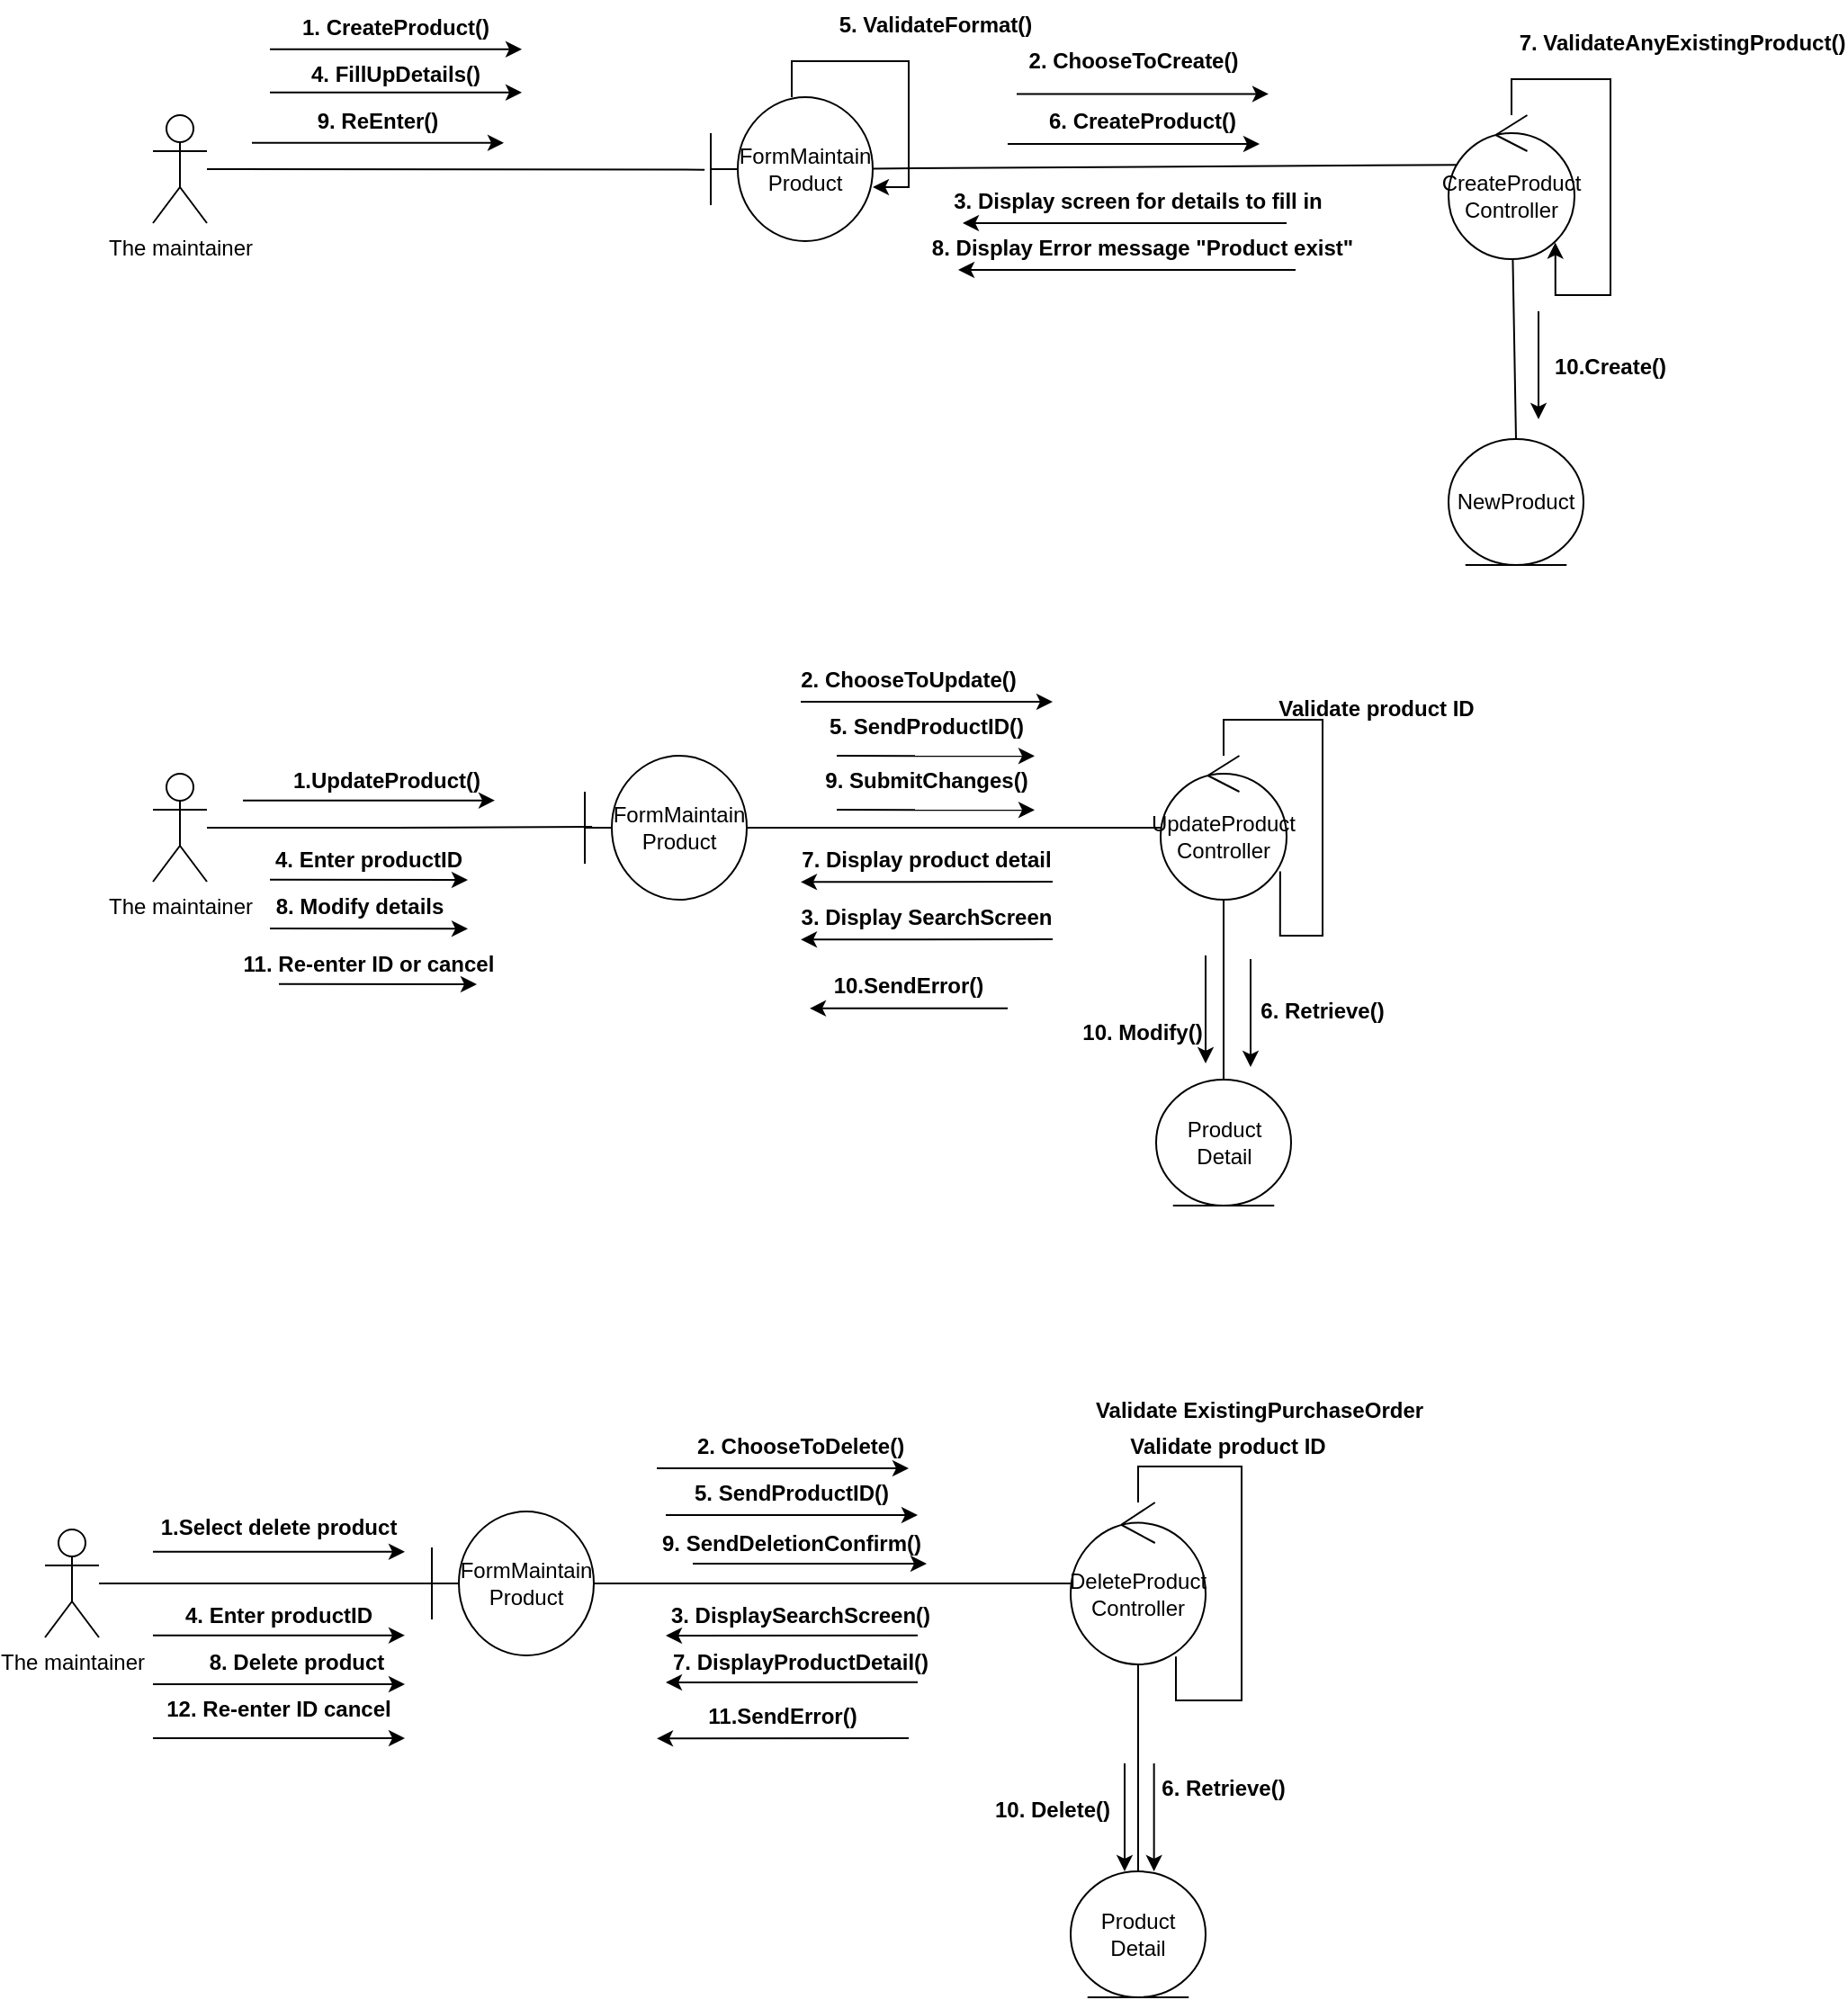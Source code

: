 <mxfile version="13.8.3" type="github">
  <diagram id="UbaRQ7SZipwC_jb8pstA" name="Page-1">
    <mxGraphModel dx="2523" dy="934" grid="1" gridSize="10" guides="1" tooltips="1" connect="1" arrows="1" fold="1" page="1" pageScale="1" pageWidth="850" pageHeight="1100" math="0" shadow="0">
      <root>
        <mxCell id="0" />
        <mxCell id="1" parent="0" />
        <mxCell id="t10QagFbox6d3jLnH6TC-21" style="edgeStyle=none;rounded=0;orthogonalLoop=1;jettySize=auto;html=1;entryX=-0.038;entryY=0.504;entryDx=0;entryDy=0;entryPerimeter=0;endArrow=none;endFill=0;" edge="1" parent="1" source="t10QagFbox6d3jLnH6TC-1" target="t10QagFbox6d3jLnH6TC-2">
          <mxGeometry relative="1" as="geometry">
            <mxPoint x="278.38" y="326.8" as="targetPoint" />
          </mxGeometry>
        </mxCell>
        <mxCell id="t10QagFbox6d3jLnH6TC-1" value="The maintainer" style="shape=umlActor;verticalLabelPosition=bottom;verticalAlign=top;html=1;" vertex="1" parent="1">
          <mxGeometry x="30" y="294" width="30" height="60" as="geometry" />
        </mxCell>
        <mxCell id="t10QagFbox6d3jLnH6TC-9" style="edgeStyle=orthogonalEdgeStyle;rounded=0;orthogonalLoop=1;jettySize=auto;html=1;endArrow=classic;endFill=1;entryX=1;entryY=0.625;entryDx=0;entryDy=0;entryPerimeter=0;" edge="1" parent="1" source="t10QagFbox6d3jLnH6TC-2" target="t10QagFbox6d3jLnH6TC-2">
          <mxGeometry relative="1" as="geometry">
            <mxPoint x="440" y="214" as="targetPoint" />
          </mxGeometry>
        </mxCell>
        <mxCell id="t10QagFbox6d3jLnH6TC-10" style="rounded=0;orthogonalLoop=1;jettySize=auto;html=1;entryX=0.094;entryY=0.345;entryDx=0;entryDy=0;entryPerimeter=0;endArrow=none;endFill=0;" edge="1" parent="1" source="t10QagFbox6d3jLnH6TC-2" target="t10QagFbox6d3jLnH6TC-3">
          <mxGeometry relative="1" as="geometry" />
        </mxCell>
        <mxCell id="t10QagFbox6d3jLnH6TC-2" value="FormMaintain&lt;br&gt;Product" style="shape=umlBoundary;whiteSpace=wrap;html=1;" vertex="1" parent="1">
          <mxGeometry x="340" y="284" width="90" height="80" as="geometry" />
        </mxCell>
        <mxCell id="t10QagFbox6d3jLnH6TC-14" style="edgeStyle=none;rounded=0;orthogonalLoop=1;jettySize=auto;html=1;entryX=0.5;entryY=0;entryDx=0;entryDy=0;endArrow=none;endFill=0;" edge="1" parent="1" source="t10QagFbox6d3jLnH6TC-3" target="t10QagFbox6d3jLnH6TC-13">
          <mxGeometry relative="1" as="geometry" />
        </mxCell>
        <mxCell id="t10QagFbox6d3jLnH6TC-27" style="edgeStyle=orthogonalEdgeStyle;rounded=0;orthogonalLoop=1;jettySize=auto;html=1;endArrow=classic;endFill=1;entryX=0.848;entryY=0.885;entryDx=0;entryDy=0;entryPerimeter=0;" edge="1" parent="1" source="t10QagFbox6d3jLnH6TC-3" target="t10QagFbox6d3jLnH6TC-3">
          <mxGeometry relative="1" as="geometry">
            <mxPoint x="785.0" y="270" as="targetPoint" />
          </mxGeometry>
        </mxCell>
        <mxCell id="t10QagFbox6d3jLnH6TC-3" value="CreateProduct&lt;br&gt;Controller" style="ellipse;shape=umlControl;whiteSpace=wrap;html=1;" vertex="1" parent="1">
          <mxGeometry x="750" y="294" width="70" height="80" as="geometry" />
        </mxCell>
        <mxCell id="t10QagFbox6d3jLnH6TC-5" value="1. CreateProduct()" style="text;align=center;fontStyle=1;verticalAlign=middle;spacingLeft=3;spacingRight=3;strokeColor=none;rotatable=0;points=[[0,0.5],[1,0.5]];portConstraint=eastwest;" vertex="1" parent="1">
          <mxGeometry x="125" y="231.41" width="80" height="26" as="geometry" />
        </mxCell>
        <mxCell id="t10QagFbox6d3jLnH6TC-11" value="5. ValidateFormat()" style="text;align=center;fontStyle=1;verticalAlign=middle;spacingLeft=3;spacingRight=3;strokeColor=none;rotatable=0;points=[[0,0.5],[1,0.5]];portConstraint=eastwest;" vertex="1" parent="1">
          <mxGeometry x="425" y="230" width="80" height="26" as="geometry" />
        </mxCell>
        <mxCell id="t10QagFbox6d3jLnH6TC-12" value="6. CreateProduct()" style="text;align=center;fontStyle=1;verticalAlign=middle;spacingLeft=3;spacingRight=3;strokeColor=none;rotatable=0;points=[[0,0.5],[1,0.5]];portConstraint=eastwest;" vertex="1" parent="1">
          <mxGeometry x="540" y="283.41" width="80" height="26" as="geometry" />
        </mxCell>
        <mxCell id="t10QagFbox6d3jLnH6TC-13" value="NewProduct" style="ellipse;shape=umlEntity;whiteSpace=wrap;html=1;" vertex="1" parent="1">
          <mxGeometry x="750" y="474" width="75" height="70" as="geometry" />
        </mxCell>
        <mxCell id="t10QagFbox6d3jLnH6TC-15" value="10.Create()" style="text;align=center;fontStyle=1;verticalAlign=middle;spacingLeft=3;spacingRight=3;strokeColor=none;rotatable=0;points=[[0,0.5],[1,0.5]];portConstraint=eastwest;" vertex="1" parent="1">
          <mxGeometry x="800" y="420" width="80" height="26" as="geometry" />
        </mxCell>
        <mxCell id="t10QagFbox6d3jLnH6TC-22" value="3. Display screen for details to fill in" style="text;align=center;fontStyle=1;verticalAlign=middle;spacingLeft=3;spacingRight=3;strokeColor=none;rotatable=0;points=[[0,0.5],[1,0.5]];portConstraint=eastwest;" vertex="1" parent="1">
          <mxGeometry x="537.5" y="328" width="80" height="26" as="geometry" />
        </mxCell>
        <mxCell id="t10QagFbox6d3jLnH6TC-25" value="4. FillUpDetails()" style="text;align=center;fontStyle=1;verticalAlign=middle;spacingLeft=3;spacingRight=3;strokeColor=none;rotatable=0;points=[[0,0.5],[1,0.5]];portConstraint=eastwest;" vertex="1" parent="1">
          <mxGeometry x="125" y="257.41" width="80" height="26" as="geometry" />
        </mxCell>
        <mxCell id="t10QagFbox6d3jLnH6TC-28" value="7. ValidateAnyExistingProduct()" style="text;align=center;fontStyle=1;verticalAlign=middle;spacingLeft=3;spacingRight=3;strokeColor=none;rotatable=0;points=[[0,0.5],[1,0.5]];portConstraint=eastwest;" vertex="1" parent="1">
          <mxGeometry x="840" y="240" width="80" height="26" as="geometry" />
        </mxCell>
        <mxCell id="t10QagFbox6d3jLnH6TC-29" value="8. Display Error message &quot;Product exist&quot;" style="text;align=center;fontStyle=1;verticalAlign=middle;spacingLeft=3;spacingRight=3;strokeColor=none;rotatable=0;points=[[0,0.5],[1,0.5]];portConstraint=eastwest;" vertex="1" parent="1">
          <mxGeometry x="540" y="354" width="80" height="26" as="geometry" />
        </mxCell>
        <mxCell id="t10QagFbox6d3jLnH6TC-30" value="9. ReEnter()" style="text;align=center;fontStyle=1;verticalAlign=middle;spacingLeft=3;spacingRight=3;strokeColor=none;rotatable=0;points=[[0,0.5],[1,0.5]];portConstraint=eastwest;" vertex="1" parent="1">
          <mxGeometry x="115" y="283.41" width="80" height="26" as="geometry" />
        </mxCell>
        <mxCell id="t10QagFbox6d3jLnH6TC-36" style="edgeStyle=orthogonalEdgeStyle;rounded=0;orthogonalLoop=1;jettySize=auto;html=1;entryX=0.045;entryY=0.494;entryDx=0;entryDy=0;entryPerimeter=0;endArrow=none;endFill=0;" edge="1" parent="1" source="t10QagFbox6d3jLnH6TC-32" target="t10QagFbox6d3jLnH6TC-35">
          <mxGeometry relative="1" as="geometry" />
        </mxCell>
        <mxCell id="t10QagFbox6d3jLnH6TC-32" value="The maintainer" style="shape=umlActor;verticalLabelPosition=bottom;verticalAlign=top;html=1;" vertex="1" parent="1">
          <mxGeometry x="30" y="660" width="30" height="60" as="geometry" />
        </mxCell>
        <mxCell id="t10QagFbox6d3jLnH6TC-41" style="edgeStyle=orthogonalEdgeStyle;rounded=0;orthogonalLoop=1;jettySize=auto;html=1;endArrow=none;endFill=0;" edge="1" parent="1" source="t10QagFbox6d3jLnH6TC-35" target="t10QagFbox6d3jLnH6TC-40">
          <mxGeometry relative="1" as="geometry" />
        </mxCell>
        <mxCell id="t10QagFbox6d3jLnH6TC-35" value="FormMaintain&lt;br&gt;Product" style="shape=umlBoundary;whiteSpace=wrap;html=1;" vertex="1" parent="1">
          <mxGeometry x="270" y="650" width="90" height="80" as="geometry" />
        </mxCell>
        <mxCell id="t10QagFbox6d3jLnH6TC-37" value="1.UpdateProduct()" style="text;align=center;fontStyle=1;verticalAlign=middle;spacingLeft=3;spacingRight=3;strokeColor=none;rotatable=0;points=[[0,0.5],[1,0.5]];portConstraint=eastwest;" vertex="1" parent="1">
          <mxGeometry x="120" y="650" width="80" height="26" as="geometry" />
        </mxCell>
        <mxCell id="t10QagFbox6d3jLnH6TC-39" value="2. ChooseToCreate()" style="text;align=center;fontStyle=1;verticalAlign=middle;spacingLeft=3;spacingRight=3;strokeColor=none;rotatable=0;points=[[0,0.5],[1,0.5]];portConstraint=eastwest;" vertex="1" parent="1">
          <mxGeometry x="535" y="250" width="80" height="26" as="geometry" />
        </mxCell>
        <mxCell id="t10QagFbox6d3jLnH6TC-49" style="edgeStyle=orthogonalEdgeStyle;rounded=0;orthogonalLoop=1;jettySize=auto;html=1;entryX=0.5;entryY=0;entryDx=0;entryDy=0;endArrow=none;endFill=0;" edge="1" parent="1" source="t10QagFbox6d3jLnH6TC-40" target="t10QagFbox6d3jLnH6TC-48">
          <mxGeometry relative="1" as="geometry" />
        </mxCell>
        <mxCell id="t10QagFbox6d3jLnH6TC-40" value="UpdateProduct&lt;br&gt;Controller" style="ellipse;shape=umlControl;whiteSpace=wrap;html=1;" vertex="1" parent="1">
          <mxGeometry x="590" y="650" width="70" height="80" as="geometry" />
        </mxCell>
        <mxCell id="t10QagFbox6d3jLnH6TC-42" value="2. ChooseToUpdate()" style="text;align=center;fontStyle=1;verticalAlign=middle;spacingLeft=3;spacingRight=3;strokeColor=none;rotatable=0;points=[[0,0.5],[1,0.5]];portConstraint=eastwest;" vertex="1" parent="1">
          <mxGeometry x="410" y="594" width="80" height="26" as="geometry" />
        </mxCell>
        <mxCell id="t10QagFbox6d3jLnH6TC-43" value="3. Display SearchScreen" style="text;align=center;fontStyle=1;verticalAlign=middle;spacingLeft=3;spacingRight=3;strokeColor=none;rotatable=0;points=[[0,0.5],[1,0.5]];portConstraint=eastwest;" vertex="1" parent="1">
          <mxGeometry x="420" y="726" width="80" height="26" as="geometry" />
        </mxCell>
        <mxCell id="t10QagFbox6d3jLnH6TC-44" value="4. Enter productID" style="text;align=center;fontStyle=1;verticalAlign=middle;spacingLeft=3;spacingRight=3;strokeColor=none;rotatable=0;points=[[0,0.5],[1,0.5]];portConstraint=eastwest;" vertex="1" parent="1">
          <mxGeometry x="110" y="694" width="80" height="26" as="geometry" />
        </mxCell>
        <mxCell id="t10QagFbox6d3jLnH6TC-46" style="edgeStyle=orthogonalEdgeStyle;rounded=0;orthogonalLoop=1;jettySize=auto;html=1;entryX=0.949;entryY=0.803;entryDx=0;entryDy=0;entryPerimeter=0;endArrow=none;endFill=0;" edge="1" parent="1" source="t10QagFbox6d3jLnH6TC-40" target="t10QagFbox6d3jLnH6TC-40">
          <mxGeometry relative="1" as="geometry" />
        </mxCell>
        <mxCell id="t10QagFbox6d3jLnH6TC-47" value="Validate product ID" style="text;align=center;fontStyle=1;verticalAlign=middle;spacingLeft=3;spacingRight=3;strokeColor=none;rotatable=0;points=[[0,0.5],[1,0.5]];portConstraint=eastwest;" vertex="1" parent="1">
          <mxGeometry x="670" y="610" width="80" height="26" as="geometry" />
        </mxCell>
        <mxCell id="t10QagFbox6d3jLnH6TC-48" value="Product Detail" style="ellipse;shape=umlEntity;whiteSpace=wrap;html=1;" vertex="1" parent="1">
          <mxGeometry x="587.5" y="830" width="75" height="70" as="geometry" />
        </mxCell>
        <mxCell id="t10QagFbox6d3jLnH6TC-50" value="7. Display product detail" style="text;align=center;fontStyle=1;verticalAlign=middle;spacingLeft=3;spacingRight=3;strokeColor=none;rotatable=0;points=[[0,0.5],[1,0.5]];portConstraint=eastwest;" vertex="1" parent="1">
          <mxGeometry x="420" y="694" width="80" height="26" as="geometry" />
        </mxCell>
        <mxCell id="t10QagFbox6d3jLnH6TC-51" value="8. Modify details" style="text;align=center;fontStyle=1;verticalAlign=middle;spacingLeft=3;spacingRight=3;strokeColor=none;rotatable=0;points=[[0,0.5],[1,0.5]];portConstraint=eastwest;" vertex="1" parent="1">
          <mxGeometry x="105" y="720" width="80" height="26" as="geometry" />
        </mxCell>
        <mxCell id="t10QagFbox6d3jLnH6TC-52" value="6. Retrieve()" style="text;align=center;fontStyle=1;verticalAlign=middle;spacingLeft=3;spacingRight=3;strokeColor=none;rotatable=0;points=[[0,0.5],[1,0.5]];portConstraint=eastwest;" vertex="1" parent="1">
          <mxGeometry x="640" y="778" width="80" height="26" as="geometry" />
        </mxCell>
        <mxCell id="t10QagFbox6d3jLnH6TC-55" value="10. Modify()" style="text;align=center;fontStyle=1;verticalAlign=middle;spacingLeft=3;spacingRight=3;strokeColor=none;rotatable=0;points=[[0,0.5],[1,0.5]];portConstraint=eastwest;" vertex="1" parent="1">
          <mxGeometry x="540" y="790" width="80" height="26" as="geometry" />
        </mxCell>
        <mxCell id="t10QagFbox6d3jLnH6TC-56" value="10.SendError()" style="text;align=center;fontStyle=1;verticalAlign=middle;spacingLeft=3;spacingRight=3;strokeColor=none;rotatable=0;points=[[0,0.5],[1,0.5]];portConstraint=eastwest;" vertex="1" parent="1">
          <mxGeometry x="410" y="764" width="80" height="26" as="geometry" />
        </mxCell>
        <mxCell id="t10QagFbox6d3jLnH6TC-57" value="11. Re-enter ID or cancel" style="text;align=center;fontStyle=1;verticalAlign=middle;spacingLeft=3;spacingRight=3;strokeColor=none;rotatable=0;points=[[0,0.5],[1,0.5]];portConstraint=eastwest;" vertex="1" parent="1">
          <mxGeometry x="110" y="752" width="80" height="26" as="geometry" />
        </mxCell>
        <mxCell id="t10QagFbox6d3jLnH6TC-61" style="edgeStyle=orthogonalEdgeStyle;rounded=0;orthogonalLoop=1;jettySize=auto;html=1;endArrow=none;endFill=0;" edge="1" parent="1" source="t10QagFbox6d3jLnH6TC-58" target="t10QagFbox6d3jLnH6TC-59">
          <mxGeometry relative="1" as="geometry" />
        </mxCell>
        <mxCell id="t10QagFbox6d3jLnH6TC-58" value="The maintainer" style="shape=umlActor;verticalLabelPosition=bottom;verticalAlign=top;html=1;" vertex="1" parent="1">
          <mxGeometry x="-30" y="1080" width="30" height="60" as="geometry" />
        </mxCell>
        <mxCell id="t10QagFbox6d3jLnH6TC-62" style="edgeStyle=orthogonalEdgeStyle;rounded=0;orthogonalLoop=1;jettySize=auto;html=1;endArrow=none;endFill=0;" edge="1" parent="1" source="t10QagFbox6d3jLnH6TC-59" target="t10QagFbox6d3jLnH6TC-60">
          <mxGeometry relative="1" as="geometry" />
        </mxCell>
        <mxCell id="t10QagFbox6d3jLnH6TC-59" value="FormMaintain&lt;br&gt;Product" style="shape=umlBoundary;whiteSpace=wrap;html=1;" vertex="1" parent="1">
          <mxGeometry x="185" y="1070" width="90" height="80" as="geometry" />
        </mxCell>
        <mxCell id="t10QagFbox6d3jLnH6TC-73" style="edgeStyle=orthogonalEdgeStyle;rounded=0;orthogonalLoop=1;jettySize=auto;html=1;entryX=0.5;entryY=0;entryDx=0;entryDy=0;endArrow=none;endFill=0;" edge="1" parent="1" source="t10QagFbox6d3jLnH6TC-60" target="t10QagFbox6d3jLnH6TC-72">
          <mxGeometry relative="1" as="geometry" />
        </mxCell>
        <mxCell id="t10QagFbox6d3jLnH6TC-60" value="DeleteProduct&lt;br&gt;Controller" style="ellipse;shape=umlControl;whiteSpace=wrap;html=1;" vertex="1" parent="1">
          <mxGeometry x="540" y="1065" width="75" height="90" as="geometry" />
        </mxCell>
        <mxCell id="t10QagFbox6d3jLnH6TC-63" value="1.Select delete product" style="text;align=center;fontStyle=1;verticalAlign=middle;spacingLeft=3;spacingRight=3;strokeColor=none;rotatable=0;points=[[0,0.5],[1,0.5]];portConstraint=eastwest;" vertex="1" parent="1">
          <mxGeometry x="60" y="1065" width="80" height="26" as="geometry" />
        </mxCell>
        <mxCell id="t10QagFbox6d3jLnH6TC-64" value="2. ChooseToDelete()" style="text;align=center;fontStyle=1;verticalAlign=middle;spacingLeft=3;spacingRight=3;strokeColor=none;rotatable=0;points=[[0,0.5],[1,0.5]];portConstraint=eastwest;" vertex="1" parent="1">
          <mxGeometry x="350" y="1020" width="80" height="26" as="geometry" />
        </mxCell>
        <mxCell id="t10QagFbox6d3jLnH6TC-65" value="3. DisplaySearchScreen()" style="text;align=center;fontStyle=1;verticalAlign=middle;spacingLeft=3;spacingRight=3;strokeColor=none;rotatable=0;points=[[0,0.5],[1,0.5]];portConstraint=eastwest;" vertex="1" parent="1">
          <mxGeometry x="350" y="1114" width="80" height="26" as="geometry" />
        </mxCell>
        <mxCell id="t10QagFbox6d3jLnH6TC-67" value="4. Enter productID" style="text;align=center;fontStyle=1;verticalAlign=middle;spacingLeft=3;spacingRight=3;strokeColor=none;rotatable=0;points=[[0,0.5],[1,0.5]];portConstraint=eastwest;" vertex="1" parent="1">
          <mxGeometry x="60" y="1114" width="80" height="26" as="geometry" />
        </mxCell>
        <mxCell id="t10QagFbox6d3jLnH6TC-68" value="5. SendProductID()" style="text;align=center;fontStyle=1;verticalAlign=middle;spacingLeft=3;spacingRight=3;strokeColor=none;rotatable=0;points=[[0,0.5],[1,0.5]];portConstraint=eastwest;" vertex="1" parent="1">
          <mxGeometry x="345" y="1046" width="80" height="26" as="geometry" />
        </mxCell>
        <mxCell id="t10QagFbox6d3jLnH6TC-69" value="5. SendProductID()" style="text;align=center;fontStyle=1;verticalAlign=middle;spacingLeft=3;spacingRight=3;strokeColor=none;rotatable=0;points=[[0,0.5],[1,0.5]];portConstraint=eastwest;" vertex="1" parent="1">
          <mxGeometry x="420" y="620" width="80" height="26" as="geometry" />
        </mxCell>
        <mxCell id="t10QagFbox6d3jLnH6TC-70" style="edgeStyle=orthogonalEdgeStyle;rounded=0;orthogonalLoop=1;jettySize=auto;html=1;entryX=0.78;entryY=0.952;entryDx=0;entryDy=0;entryPerimeter=0;endArrow=none;endFill=0;" edge="1" parent="1" source="t10QagFbox6d3jLnH6TC-60" target="t10QagFbox6d3jLnH6TC-60">
          <mxGeometry relative="1" as="geometry" />
        </mxCell>
        <mxCell id="t10QagFbox6d3jLnH6TC-71" value="Validate product ID" style="text;align=center;fontStyle=1;verticalAlign=middle;spacingLeft=3;spacingRight=3;strokeColor=none;rotatable=0;points=[[0,0.5],[1,0.5]];portConstraint=eastwest;" vertex="1" parent="1">
          <mxGeometry x="587.5" y="1020" width="80" height="26" as="geometry" />
        </mxCell>
        <mxCell id="t10QagFbox6d3jLnH6TC-72" value="Product Detail" style="ellipse;shape=umlEntity;whiteSpace=wrap;html=1;" vertex="1" parent="1">
          <mxGeometry x="540" y="1270" width="75" height="70" as="geometry" />
        </mxCell>
        <mxCell id="t10QagFbox6d3jLnH6TC-74" value="6. Retrieve()" style="text;align=center;fontStyle=1;verticalAlign=middle;spacingLeft=3;spacingRight=3;strokeColor=none;rotatable=0;points=[[0,0.5],[1,0.5]];portConstraint=eastwest;" vertex="1" parent="1">
          <mxGeometry x="585" y="1210" width="80" height="26" as="geometry" />
        </mxCell>
        <mxCell id="t10QagFbox6d3jLnH6TC-75" value="7. DisplayProductDetail()" style="text;align=center;fontStyle=1;verticalAlign=middle;spacingLeft=3;spacingRight=3;strokeColor=none;rotatable=0;points=[[0,0.5],[1,0.5]];portConstraint=eastwest;" vertex="1" parent="1">
          <mxGeometry x="350" y="1140" width="80" height="26" as="geometry" />
        </mxCell>
        <mxCell id="t10QagFbox6d3jLnH6TC-76" value="8. Delete product" style="text;align=center;fontStyle=1;verticalAlign=middle;spacingLeft=3;spacingRight=3;strokeColor=none;rotatable=0;points=[[0,0.5],[1,0.5]];portConstraint=eastwest;" vertex="1" parent="1">
          <mxGeometry x="70" y="1140" width="80" height="26" as="geometry" />
        </mxCell>
        <mxCell id="t10QagFbox6d3jLnH6TC-77" value="9. SendDeletionConfirm()" style="text;align=center;fontStyle=1;verticalAlign=middle;spacingLeft=3;spacingRight=3;strokeColor=none;rotatable=0;points=[[0,0.5],[1,0.5]];portConstraint=eastwest;" vertex="1" parent="1">
          <mxGeometry x="345" y="1074" width="80" height="26" as="geometry" />
        </mxCell>
        <mxCell id="t10QagFbox6d3jLnH6TC-78" value="10. Delete()" style="text;align=center;fontStyle=1;verticalAlign=middle;spacingLeft=3;spacingRight=3;strokeColor=none;rotatable=0;points=[[0,0.5],[1,0.5]];portConstraint=eastwest;" vertex="1" parent="1">
          <mxGeometry x="490" y="1222" width="80" height="26" as="geometry" />
        </mxCell>
        <mxCell id="t10QagFbox6d3jLnH6TC-79" value="11.SendError()" style="text;align=center;fontStyle=1;verticalAlign=middle;spacingLeft=3;spacingRight=3;strokeColor=none;rotatable=0;points=[[0,0.5],[1,0.5]];portConstraint=eastwest;" vertex="1" parent="1">
          <mxGeometry x="340" y="1170" width="80" height="26" as="geometry" />
        </mxCell>
        <mxCell id="t10QagFbox6d3jLnH6TC-80" value="12. Re-enter ID cancel" style="text;align=center;fontStyle=1;verticalAlign=middle;spacingLeft=3;spacingRight=3;strokeColor=none;rotatable=0;points=[[0,0.5],[1,0.5]];portConstraint=eastwest;" vertex="1" parent="1">
          <mxGeometry x="60" y="1166" width="80" height="26" as="geometry" />
        </mxCell>
        <mxCell id="t10QagFbox6d3jLnH6TC-81" value="Validate ExistingPurchaseOrder" style="text;align=center;fontStyle=1;verticalAlign=middle;spacingLeft=3;spacingRight=3;strokeColor=none;rotatable=0;points=[[0,0.5],[1,0.5]];portConstraint=eastwest;" vertex="1" parent="1">
          <mxGeometry x="605" y="1000" width="80" height="26" as="geometry" />
        </mxCell>
        <mxCell id="t10QagFbox6d3jLnH6TC-82" value="" style="endArrow=classic;html=1;" edge="1" parent="1">
          <mxGeometry width="50" height="50" relative="1" as="geometry">
            <mxPoint x="95" y="257.41" as="sourcePoint" />
            <mxPoint x="235" y="257.41" as="targetPoint" />
          </mxGeometry>
        </mxCell>
        <mxCell id="t10QagFbox6d3jLnH6TC-83" value="" style="endArrow=classic;html=1;" edge="1" parent="1">
          <mxGeometry width="50" height="50" relative="1" as="geometry">
            <mxPoint x="510.0" y="282.23" as="sourcePoint" />
            <mxPoint x="650.0" y="282.23" as="targetPoint" />
          </mxGeometry>
        </mxCell>
        <mxCell id="t10QagFbox6d3jLnH6TC-85" value="" style="endArrow=classic;html=1;" edge="1" parent="1">
          <mxGeometry width="50" height="50" relative="1" as="geometry">
            <mxPoint x="660" y="354" as="sourcePoint" />
            <mxPoint x="480" y="354" as="targetPoint" />
          </mxGeometry>
        </mxCell>
        <mxCell id="t10QagFbox6d3jLnH6TC-87" value="" style="endArrow=classic;html=1;" edge="1" parent="1">
          <mxGeometry width="50" height="50" relative="1" as="geometry">
            <mxPoint x="95.0" y="281.41" as="sourcePoint" />
            <mxPoint x="235.0" y="281.41" as="targetPoint" />
          </mxGeometry>
        </mxCell>
        <mxCell id="t10QagFbox6d3jLnH6TC-88" value="" style="endArrow=classic;html=1;" edge="1" parent="1">
          <mxGeometry width="50" height="50" relative="1" as="geometry">
            <mxPoint x="505.0" y="310.0" as="sourcePoint" />
            <mxPoint x="645.0" y="310.0" as="targetPoint" />
          </mxGeometry>
        </mxCell>
        <mxCell id="t10QagFbox6d3jLnH6TC-89" value="" style="endArrow=classic;html=1;" edge="1" parent="1">
          <mxGeometry width="50" height="50" relative="1" as="geometry">
            <mxPoint x="800" y="403" as="sourcePoint" />
            <mxPoint x="800" y="463" as="targetPoint" />
          </mxGeometry>
        </mxCell>
        <mxCell id="t10QagFbox6d3jLnH6TC-90" value="" style="endArrow=classic;html=1;" edge="1" parent="1">
          <mxGeometry width="50" height="50" relative="1" as="geometry">
            <mxPoint x="665.0" y="380.0" as="sourcePoint" />
            <mxPoint x="477.5" y="380" as="targetPoint" />
          </mxGeometry>
        </mxCell>
        <mxCell id="t10QagFbox6d3jLnH6TC-91" value="" style="endArrow=classic;html=1;" edge="1" parent="1">
          <mxGeometry width="50" height="50" relative="1" as="geometry">
            <mxPoint x="85.0" y="309.41" as="sourcePoint" />
            <mxPoint x="225.0" y="309.41" as="targetPoint" />
          </mxGeometry>
        </mxCell>
        <mxCell id="t10QagFbox6d3jLnH6TC-92" value="" style="endArrow=classic;html=1;" edge="1" parent="1">
          <mxGeometry width="50" height="50" relative="1" as="geometry">
            <mxPoint x="80.0" y="674.82" as="sourcePoint" />
            <mxPoint x="220.0" y="674.82" as="targetPoint" />
          </mxGeometry>
        </mxCell>
        <mxCell id="t10QagFbox6d3jLnH6TC-93" value="" style="endArrow=classic;html=1;" edge="1" parent="1">
          <mxGeometry width="50" height="50" relative="1" as="geometry">
            <mxPoint x="390.0" y="620.0" as="sourcePoint" />
            <mxPoint x="530.0" y="620.0" as="targetPoint" />
          </mxGeometry>
        </mxCell>
        <mxCell id="t10QagFbox6d3jLnH6TC-94" value="" style="endArrow=classic;html=1;" edge="1" parent="1">
          <mxGeometry width="50" height="50" relative="1" as="geometry">
            <mxPoint x="530.0" y="752.0" as="sourcePoint" />
            <mxPoint x="390.0" y="752.18" as="targetPoint" />
          </mxGeometry>
        </mxCell>
        <mxCell id="t10QagFbox6d3jLnH6TC-95" value="" style="endArrow=classic;html=1;" edge="1" parent="1">
          <mxGeometry width="50" height="50" relative="1" as="geometry">
            <mxPoint x="95.0" y="718.82" as="sourcePoint" />
            <mxPoint x="205" y="719" as="targetPoint" />
          </mxGeometry>
        </mxCell>
        <mxCell id="t10QagFbox6d3jLnH6TC-96" value="" style="endArrow=classic;html=1;" edge="1" parent="1">
          <mxGeometry width="50" height="50" relative="1" as="geometry">
            <mxPoint x="410.0" y="650.0" as="sourcePoint" />
            <mxPoint x="520.0" y="650.18" as="targetPoint" />
          </mxGeometry>
        </mxCell>
        <mxCell id="t10QagFbox6d3jLnH6TC-97" value="" style="endArrow=classic;html=1;" edge="1" parent="1">
          <mxGeometry width="50" height="50" relative="1" as="geometry">
            <mxPoint x="640.0" y="763" as="sourcePoint" />
            <mxPoint x="640.0" y="823" as="targetPoint" />
          </mxGeometry>
        </mxCell>
        <mxCell id="t10QagFbox6d3jLnH6TC-98" value="" style="endArrow=classic;html=1;" edge="1" parent="1">
          <mxGeometry width="50" height="50" relative="1" as="geometry">
            <mxPoint x="530.0" y="720.0" as="sourcePoint" />
            <mxPoint x="390.0" y="720.18" as="targetPoint" />
          </mxGeometry>
        </mxCell>
        <mxCell id="t10QagFbox6d3jLnH6TC-99" value="" style="endArrow=classic;html=1;" edge="1" parent="1">
          <mxGeometry width="50" height="50" relative="1" as="geometry">
            <mxPoint x="95.0" y="746.0" as="sourcePoint" />
            <mxPoint x="205.0" y="746.18" as="targetPoint" />
          </mxGeometry>
        </mxCell>
        <mxCell id="t10QagFbox6d3jLnH6TC-100" value="9. SubmitChanges()" style="text;align=center;fontStyle=1;verticalAlign=middle;spacingLeft=3;spacingRight=3;strokeColor=none;rotatable=0;points=[[0,0.5],[1,0.5]];portConstraint=eastwest;" vertex="1" parent="1">
          <mxGeometry x="420" y="650" width="80" height="26" as="geometry" />
        </mxCell>
        <mxCell id="t10QagFbox6d3jLnH6TC-101" value="" style="endArrow=classic;html=1;" edge="1" parent="1">
          <mxGeometry width="50" height="50" relative="1" as="geometry">
            <mxPoint x="410.0" y="680.0" as="sourcePoint" />
            <mxPoint x="520.0" y="680.18" as="targetPoint" />
          </mxGeometry>
        </mxCell>
        <mxCell id="t10QagFbox6d3jLnH6TC-102" value="" style="endArrow=classic;html=1;" edge="1" parent="1">
          <mxGeometry width="50" height="50" relative="1" as="geometry">
            <mxPoint x="615.0" y="761" as="sourcePoint" />
            <mxPoint x="615.0" y="821" as="targetPoint" />
          </mxGeometry>
        </mxCell>
        <mxCell id="t10QagFbox6d3jLnH6TC-103" value="" style="endArrow=classic;html=1;" edge="1" parent="1">
          <mxGeometry width="50" height="50" relative="1" as="geometry">
            <mxPoint x="505.0" y="790.41" as="sourcePoint" />
            <mxPoint x="395" y="790.41" as="targetPoint" />
          </mxGeometry>
        </mxCell>
        <mxCell id="t10QagFbox6d3jLnH6TC-104" value="" style="endArrow=classic;html=1;" edge="1" parent="1">
          <mxGeometry width="50" height="50" relative="1" as="geometry">
            <mxPoint x="100.0" y="776.82" as="sourcePoint" />
            <mxPoint x="210.0" y="777.0" as="targetPoint" />
          </mxGeometry>
        </mxCell>
        <mxCell id="t10QagFbox6d3jLnH6TC-105" value="" style="endArrow=classic;html=1;" edge="1" parent="1">
          <mxGeometry width="50" height="50" relative="1" as="geometry">
            <mxPoint x="30.0" y="1092.41" as="sourcePoint" />
            <mxPoint x="170.0" y="1092.41" as="targetPoint" />
          </mxGeometry>
        </mxCell>
        <mxCell id="t10QagFbox6d3jLnH6TC-106" value="" style="endArrow=classic;html=1;" edge="1" parent="1">
          <mxGeometry width="50" height="50" relative="1" as="geometry">
            <mxPoint x="310.0" y="1046.0" as="sourcePoint" />
            <mxPoint x="450.0" y="1046.0" as="targetPoint" />
          </mxGeometry>
        </mxCell>
        <mxCell id="t10QagFbox6d3jLnH6TC-107" value="" style="endArrow=classic;html=1;" edge="1" parent="1">
          <mxGeometry width="50" height="50" relative="1" as="geometry">
            <mxPoint x="455.0" y="1138.82" as="sourcePoint" />
            <mxPoint x="315.0" y="1139.0" as="targetPoint" />
          </mxGeometry>
        </mxCell>
        <mxCell id="t10QagFbox6d3jLnH6TC-108" value="" style="endArrow=classic;html=1;" edge="1" parent="1">
          <mxGeometry width="50" height="50" relative="1" as="geometry">
            <mxPoint x="30.0" y="1138.82" as="sourcePoint" />
            <mxPoint x="170.0" y="1138.82" as="targetPoint" />
          </mxGeometry>
        </mxCell>
        <mxCell id="t10QagFbox6d3jLnH6TC-109" value="" style="endArrow=classic;html=1;" edge="1" parent="1">
          <mxGeometry width="50" height="50" relative="1" as="geometry">
            <mxPoint x="315.0" y="1072.0" as="sourcePoint" />
            <mxPoint x="455.0" y="1072.0" as="targetPoint" />
          </mxGeometry>
        </mxCell>
        <mxCell id="t10QagFbox6d3jLnH6TC-110" value="" style="endArrow=classic;html=1;" edge="1" parent="1">
          <mxGeometry width="50" height="50" relative="1" as="geometry">
            <mxPoint x="586.32" y="1210" as="sourcePoint" />
            <mxPoint x="586.32" y="1270" as="targetPoint" />
          </mxGeometry>
        </mxCell>
        <mxCell id="t10QagFbox6d3jLnH6TC-111" value="" style="endArrow=classic;html=1;" edge="1" parent="1">
          <mxGeometry width="50" height="50" relative="1" as="geometry">
            <mxPoint x="570.0" y="1210" as="sourcePoint" />
            <mxPoint x="570.0" y="1270" as="targetPoint" />
          </mxGeometry>
        </mxCell>
        <mxCell id="t10QagFbox6d3jLnH6TC-112" value="" style="endArrow=classic;html=1;" edge="1" parent="1">
          <mxGeometry width="50" height="50" relative="1" as="geometry">
            <mxPoint x="455.0" y="1164.82" as="sourcePoint" />
            <mxPoint x="315.0" y="1165" as="targetPoint" />
          </mxGeometry>
        </mxCell>
        <mxCell id="t10QagFbox6d3jLnH6TC-113" value="" style="endArrow=classic;html=1;" edge="1" parent="1">
          <mxGeometry width="50" height="50" relative="1" as="geometry">
            <mxPoint x="330.0" y="1099.0" as="sourcePoint" />
            <mxPoint x="460" y="1099" as="targetPoint" />
          </mxGeometry>
        </mxCell>
        <mxCell id="t10QagFbox6d3jLnH6TC-114" value="" style="endArrow=classic;html=1;" edge="1" parent="1">
          <mxGeometry width="50" height="50" relative="1" as="geometry">
            <mxPoint x="450.0" y="1196.0" as="sourcePoint" />
            <mxPoint x="310.0" y="1196.18" as="targetPoint" />
          </mxGeometry>
        </mxCell>
        <mxCell id="t10QagFbox6d3jLnH6TC-115" value="" style="endArrow=classic;html=1;" edge="1" parent="1">
          <mxGeometry width="50" height="50" relative="1" as="geometry">
            <mxPoint x="30.0" y="1166.0" as="sourcePoint" />
            <mxPoint x="170.0" y="1166.0" as="targetPoint" />
          </mxGeometry>
        </mxCell>
        <mxCell id="t10QagFbox6d3jLnH6TC-116" value="" style="endArrow=classic;html=1;" edge="1" parent="1">
          <mxGeometry width="50" height="50" relative="1" as="geometry">
            <mxPoint x="30.0" y="1196" as="sourcePoint" />
            <mxPoint x="170.0" y="1196" as="targetPoint" />
          </mxGeometry>
        </mxCell>
      </root>
    </mxGraphModel>
  </diagram>
</mxfile>
